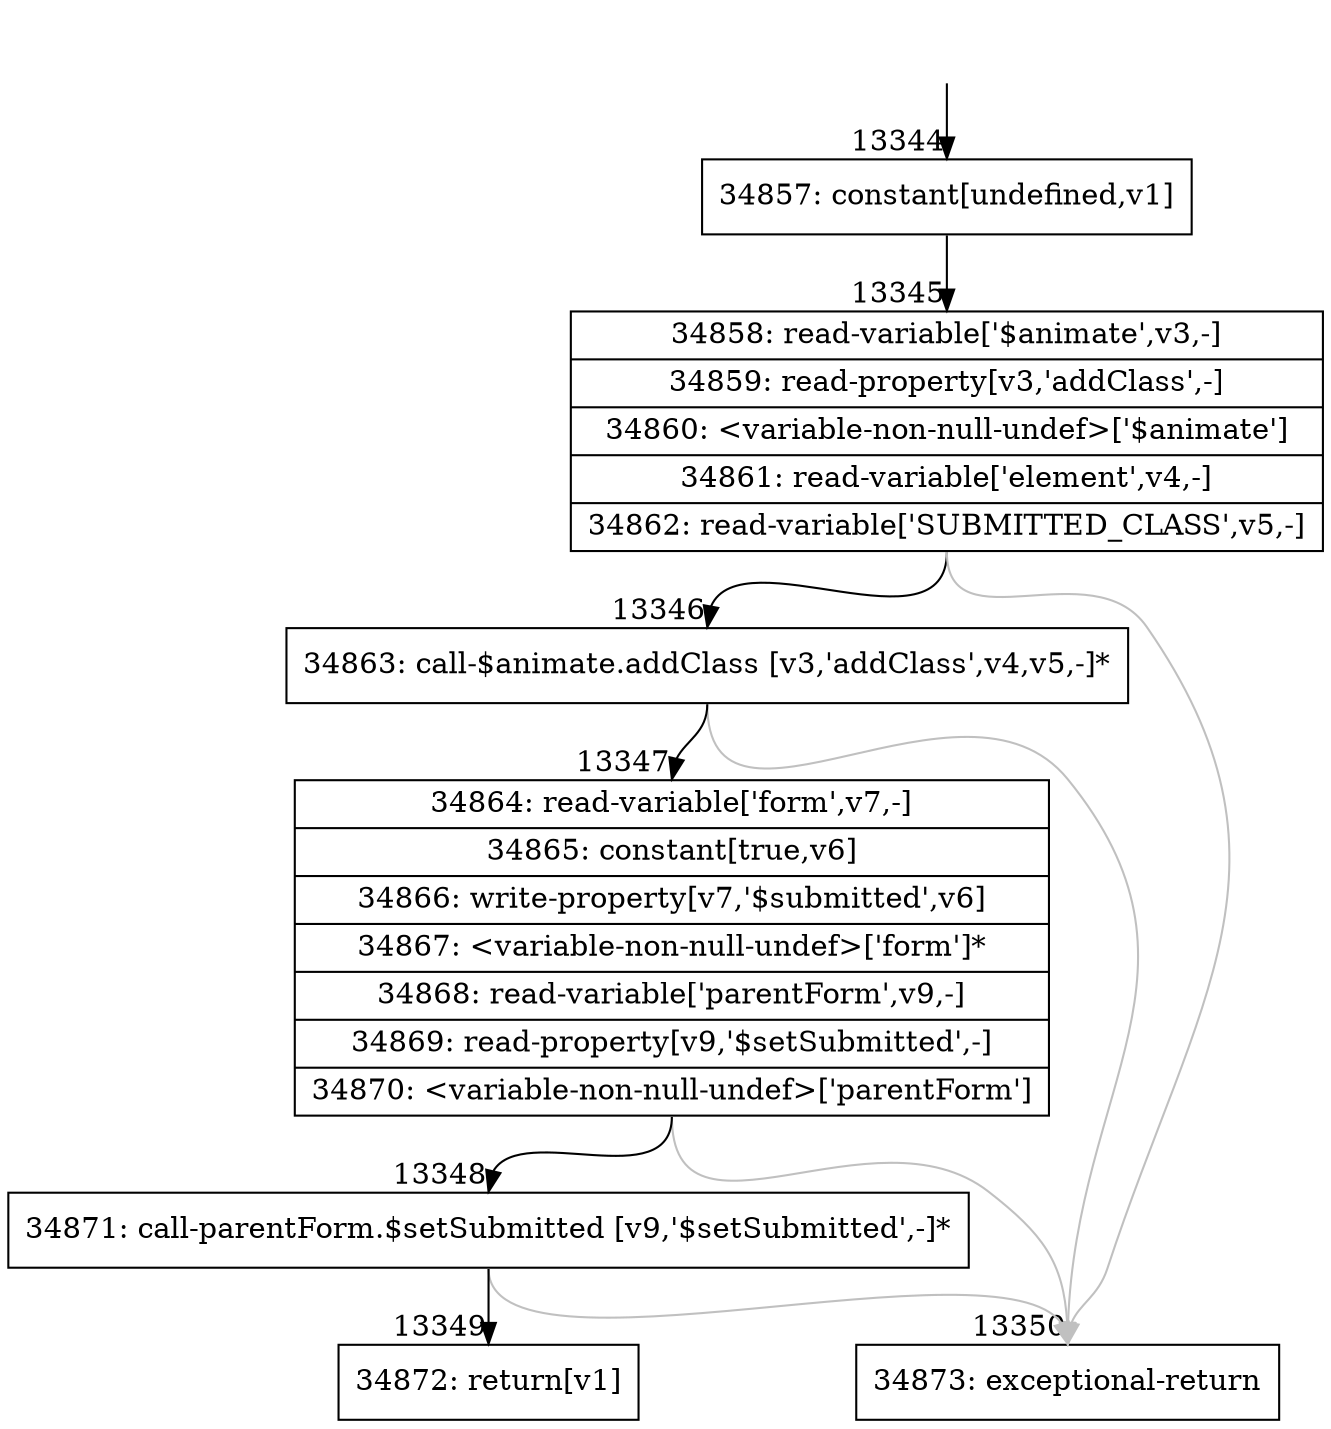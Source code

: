 digraph {
rankdir="TD"
BB_entry1041[shape=none,label=""];
BB_entry1041 -> BB13344 [tailport=s, headport=n, headlabel="    13344"]
BB13344 [shape=record label="{34857: constant[undefined,v1]}" ] 
BB13344 -> BB13345 [tailport=s, headport=n, headlabel="      13345"]
BB13345 [shape=record label="{34858: read-variable['$animate',v3,-]|34859: read-property[v3,'addClass',-]|34860: \<variable-non-null-undef\>['$animate']|34861: read-variable['element',v4,-]|34862: read-variable['SUBMITTED_CLASS',v5,-]}" ] 
BB13345 -> BB13346 [tailport=s, headport=n, headlabel="      13346"]
BB13345 -> BB13350 [tailport=s, headport=n, color=gray, headlabel="      13350"]
BB13346 [shape=record label="{34863: call-$animate.addClass [v3,'addClass',v4,v5,-]*}" ] 
BB13346 -> BB13347 [tailport=s, headport=n, headlabel="      13347"]
BB13346 -> BB13350 [tailport=s, headport=n, color=gray]
BB13347 [shape=record label="{34864: read-variable['form',v7,-]|34865: constant[true,v6]|34866: write-property[v7,'$submitted',v6]|34867: \<variable-non-null-undef\>['form']*|34868: read-variable['parentForm',v9,-]|34869: read-property[v9,'$setSubmitted',-]|34870: \<variable-non-null-undef\>['parentForm']}" ] 
BB13347 -> BB13348 [tailport=s, headport=n, headlabel="      13348"]
BB13347 -> BB13350 [tailport=s, headport=n, color=gray]
BB13348 [shape=record label="{34871: call-parentForm.$setSubmitted [v9,'$setSubmitted',-]*}" ] 
BB13348 -> BB13349 [tailport=s, headport=n, headlabel="      13349"]
BB13348 -> BB13350 [tailport=s, headport=n, color=gray]
BB13349 [shape=record label="{34872: return[v1]}" ] 
BB13350 [shape=record label="{34873: exceptional-return}" ] 
//#$~ 20137
}
